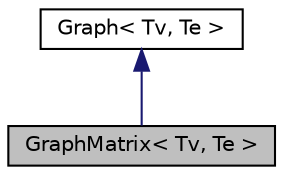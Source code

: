 digraph "GraphMatrix&lt; Tv, Te &gt;"
{
 // LATEX_PDF_SIZE
  edge [fontname="Helvetica",fontsize="10",labelfontname="Helvetica",labelfontsize="10"];
  node [fontname="Helvetica",fontsize="10",shape=record];
  Node1 [label="GraphMatrix\< Tv, Te \>",height=0.2,width=0.4,color="black", fillcolor="grey75", style="filled", fontcolor="black",tooltip=" "];
  Node2 -> Node1 [dir="back",color="midnightblue",fontsize="10",style="solid",fontname="Helvetica"];
  Node2 [label="Graph\< Tv, Te \>",height=0.2,width=0.4,color="black", fillcolor="white", style="filled",URL="$class_graph.html",tooltip="图的基类，声明一些基本操作，具体的图实现有邻接矩阵或者邻接表"];
}
